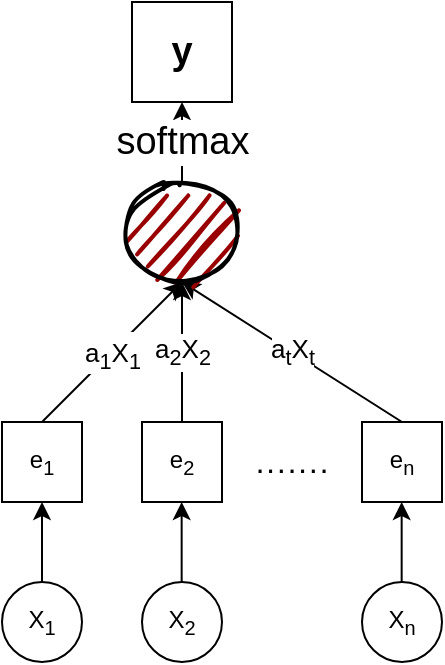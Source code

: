 <mxfile version="16.6.6" type="github">
  <diagram id="wUfY3eNWQgc1KRvblZhc" name="Page-1">
    <mxGraphModel dx="416" dy="499" grid="1" gridSize="10" guides="1" tooltips="1" connect="1" arrows="1" fold="1" page="1" pageScale="1" pageWidth="827" pageHeight="1169" math="0" shadow="0">
      <root>
        <mxCell id="0" />
        <mxCell id="1" parent="0" />
        <mxCell id="BJlCK3rJZ4cMXuTXgVq9-1" value="X&lt;sub&gt;1&lt;/sub&gt;" style="ellipse;whiteSpace=wrap;html=1;aspect=fixed;" vertex="1" parent="1">
          <mxGeometry x="220" y="370" width="40" height="40" as="geometry" />
        </mxCell>
        <mxCell id="BJlCK3rJZ4cMXuTXgVq9-2" value="X&lt;sub&gt;2&lt;/sub&gt;" style="ellipse;whiteSpace=wrap;html=1;aspect=fixed;" vertex="1" parent="1">
          <mxGeometry x="290" y="370" width="40" height="40" as="geometry" />
        </mxCell>
        <mxCell id="BJlCK3rJZ4cMXuTXgVq9-3" value="X&lt;sub&gt;n&lt;/sub&gt;" style="ellipse;whiteSpace=wrap;html=1;aspect=fixed;" vertex="1" parent="1">
          <mxGeometry x="400" y="370" width="40" height="40" as="geometry" />
        </mxCell>
        <mxCell id="BJlCK3rJZ4cMXuTXgVq9-4" value="" style="endArrow=classic;html=1;rounded=0;exitX=0.5;exitY=0;exitDx=0;exitDy=0;" edge="1" parent="1" source="BJlCK3rJZ4cMXuTXgVq9-1">
          <mxGeometry width="50" height="50" relative="1" as="geometry">
            <mxPoint x="220" y="350" as="sourcePoint" />
            <mxPoint x="240" y="330" as="targetPoint" />
          </mxGeometry>
        </mxCell>
        <mxCell id="BJlCK3rJZ4cMXuTXgVq9-5" value="" style="endArrow=classic;html=1;rounded=0;exitX=0.5;exitY=0;exitDx=0;exitDy=0;" edge="1" parent="1">
          <mxGeometry width="50" height="50" relative="1" as="geometry">
            <mxPoint x="309.83" y="370" as="sourcePoint" />
            <mxPoint x="309.83" y="330" as="targetPoint" />
          </mxGeometry>
        </mxCell>
        <mxCell id="BJlCK3rJZ4cMXuTXgVq9-6" value="" style="endArrow=classic;html=1;rounded=0;exitX=0.5;exitY=0;exitDx=0;exitDy=0;" edge="1" parent="1">
          <mxGeometry width="50" height="50" relative="1" as="geometry">
            <mxPoint x="419.83" y="370" as="sourcePoint" />
            <mxPoint x="419.83" y="330" as="targetPoint" />
          </mxGeometry>
        </mxCell>
        <mxCell id="BJlCK3rJZ4cMXuTXgVq9-7" value="e&lt;sub&gt;1&lt;/sub&gt;" style="whiteSpace=wrap;html=1;aspect=fixed;" vertex="1" parent="1">
          <mxGeometry x="220" y="290" width="40" height="40" as="geometry" />
        </mxCell>
        <mxCell id="BJlCK3rJZ4cMXuTXgVq9-8" value="e&lt;sub&gt;2&lt;/sub&gt;" style="whiteSpace=wrap;html=1;aspect=fixed;" vertex="1" parent="1">
          <mxGeometry x="290" y="290" width="40" height="40" as="geometry" />
        </mxCell>
        <mxCell id="BJlCK3rJZ4cMXuTXgVq9-9" value="e&lt;sub&gt;n&lt;/sub&gt;" style="whiteSpace=wrap;html=1;aspect=fixed;" vertex="1" parent="1">
          <mxGeometry x="400" y="290" width="40" height="40" as="geometry" />
        </mxCell>
        <mxCell id="BJlCK3rJZ4cMXuTXgVq9-10" value="&lt;font style=&quot;font-size: 16px&quot;&gt;·······&lt;/font&gt;" style="text;html=1;strokeColor=none;fillColor=none;align=center;verticalAlign=middle;whiteSpace=wrap;rounded=0;" vertex="1" parent="1">
          <mxGeometry x="330" y="295" width="70" height="35" as="geometry" />
        </mxCell>
        <mxCell id="BJlCK3rJZ4cMXuTXgVq9-11" value="" style="endArrow=classic;html=1;rounded=0;fontSize=16;exitX=0.5;exitY=0;exitDx=0;exitDy=0;" edge="1" parent="1" source="BJlCK3rJZ4cMXuTXgVq9-7">
          <mxGeometry relative="1" as="geometry">
            <mxPoint x="220" y="220" as="sourcePoint" />
            <mxPoint x="310" y="220" as="targetPoint" />
          </mxGeometry>
        </mxCell>
        <mxCell id="BJlCK3rJZ4cMXuTXgVq9-12" value="&lt;font style=&quot;font-size: 13px&quot;&gt;a&lt;sub&gt;1&lt;/sub&gt;X&lt;sub&gt;1&lt;/sub&gt;&lt;/font&gt;" style="edgeLabel;resizable=0;html=1;align=center;verticalAlign=middle;fontSize=16;" connectable="0" vertex="1" parent="BJlCK3rJZ4cMXuTXgVq9-11">
          <mxGeometry relative="1" as="geometry" />
        </mxCell>
        <mxCell id="BJlCK3rJZ4cMXuTXgVq9-14" value="" style="endArrow=classic;html=1;rounded=0;fontSize=13;exitX=0.5;exitY=0;exitDx=0;exitDy=0;" edge="1" parent="1" source="BJlCK3rJZ4cMXuTXgVq9-8">
          <mxGeometry relative="1" as="geometry">
            <mxPoint x="310" y="220" as="sourcePoint" />
            <mxPoint x="310" y="220" as="targetPoint" />
          </mxGeometry>
        </mxCell>
        <mxCell id="BJlCK3rJZ4cMXuTXgVq9-15" value="a&lt;sub&gt;2&lt;/sub&gt;X&lt;sub&gt;2&lt;/sub&gt;" style="edgeLabel;resizable=0;html=1;align=center;verticalAlign=middle;fontSize=13;" connectable="0" vertex="1" parent="BJlCK3rJZ4cMXuTXgVq9-14">
          <mxGeometry relative="1" as="geometry" />
        </mxCell>
        <mxCell id="BJlCK3rJZ4cMXuTXgVq9-16" value="" style="endArrow=classic;html=1;rounded=0;fontSize=13;exitX=0.5;exitY=0;exitDx=0;exitDy=0;" edge="1" parent="1" source="BJlCK3rJZ4cMXuTXgVq9-9">
          <mxGeometry relative="1" as="geometry">
            <mxPoint x="380" y="250" as="sourcePoint" />
            <mxPoint x="310" y="220" as="targetPoint" />
          </mxGeometry>
        </mxCell>
        <mxCell id="BJlCK3rJZ4cMXuTXgVq9-17" value="a&lt;sub&gt;t&lt;/sub&gt;X&lt;sub&gt;t&lt;/sub&gt;" style="edgeLabel;resizable=0;html=1;align=center;verticalAlign=middle;fontSize=13;" connectable="0" vertex="1" parent="BJlCK3rJZ4cMXuTXgVq9-16">
          <mxGeometry relative="1" as="geometry" />
        </mxCell>
        <mxCell id="BJlCK3rJZ4cMXuTXgVq9-18" value="" style="ellipse;whiteSpace=wrap;html=1;strokeWidth=2;fillWeight=2;hachureGap=8;fillColor=#990000;fillStyle=dots;sketch=1;fontSize=13;" vertex="1" parent="1">
          <mxGeometry x="280" y="170" width="60" height="50" as="geometry" />
        </mxCell>
        <mxCell id="BJlCK3rJZ4cMXuTXgVq9-19" value="&lt;b&gt;&lt;font style=&quot;font-size: 19px&quot;&gt;y&lt;/font&gt;&lt;/b&gt;" style="whiteSpace=wrap;html=1;aspect=fixed;fontSize=13;" vertex="1" parent="1">
          <mxGeometry x="285" y="80" width="50" height="50" as="geometry" />
        </mxCell>
        <mxCell id="BJlCK3rJZ4cMXuTXgVq9-20" value="" style="endArrow=classic;html=1;rounded=0;fontSize=19;entryX=0.5;entryY=1;entryDx=0;entryDy=0;exitX=0.5;exitY=0;exitDx=0;exitDy=0;" edge="1" parent="1" source="BJlCK3rJZ4cMXuTXgVq9-18" target="BJlCK3rJZ4cMXuTXgVq9-19">
          <mxGeometry relative="1" as="geometry">
            <mxPoint x="230" y="160" as="sourcePoint" />
            <mxPoint x="330" y="160" as="targetPoint" />
          </mxGeometry>
        </mxCell>
        <mxCell id="BJlCK3rJZ4cMXuTXgVq9-21" value="softmax" style="edgeLabel;resizable=0;html=1;align=center;verticalAlign=middle;fontSize=19;" connectable="0" vertex="1" parent="BJlCK3rJZ4cMXuTXgVq9-20">
          <mxGeometry relative="1" as="geometry" />
        </mxCell>
      </root>
    </mxGraphModel>
  </diagram>
</mxfile>
